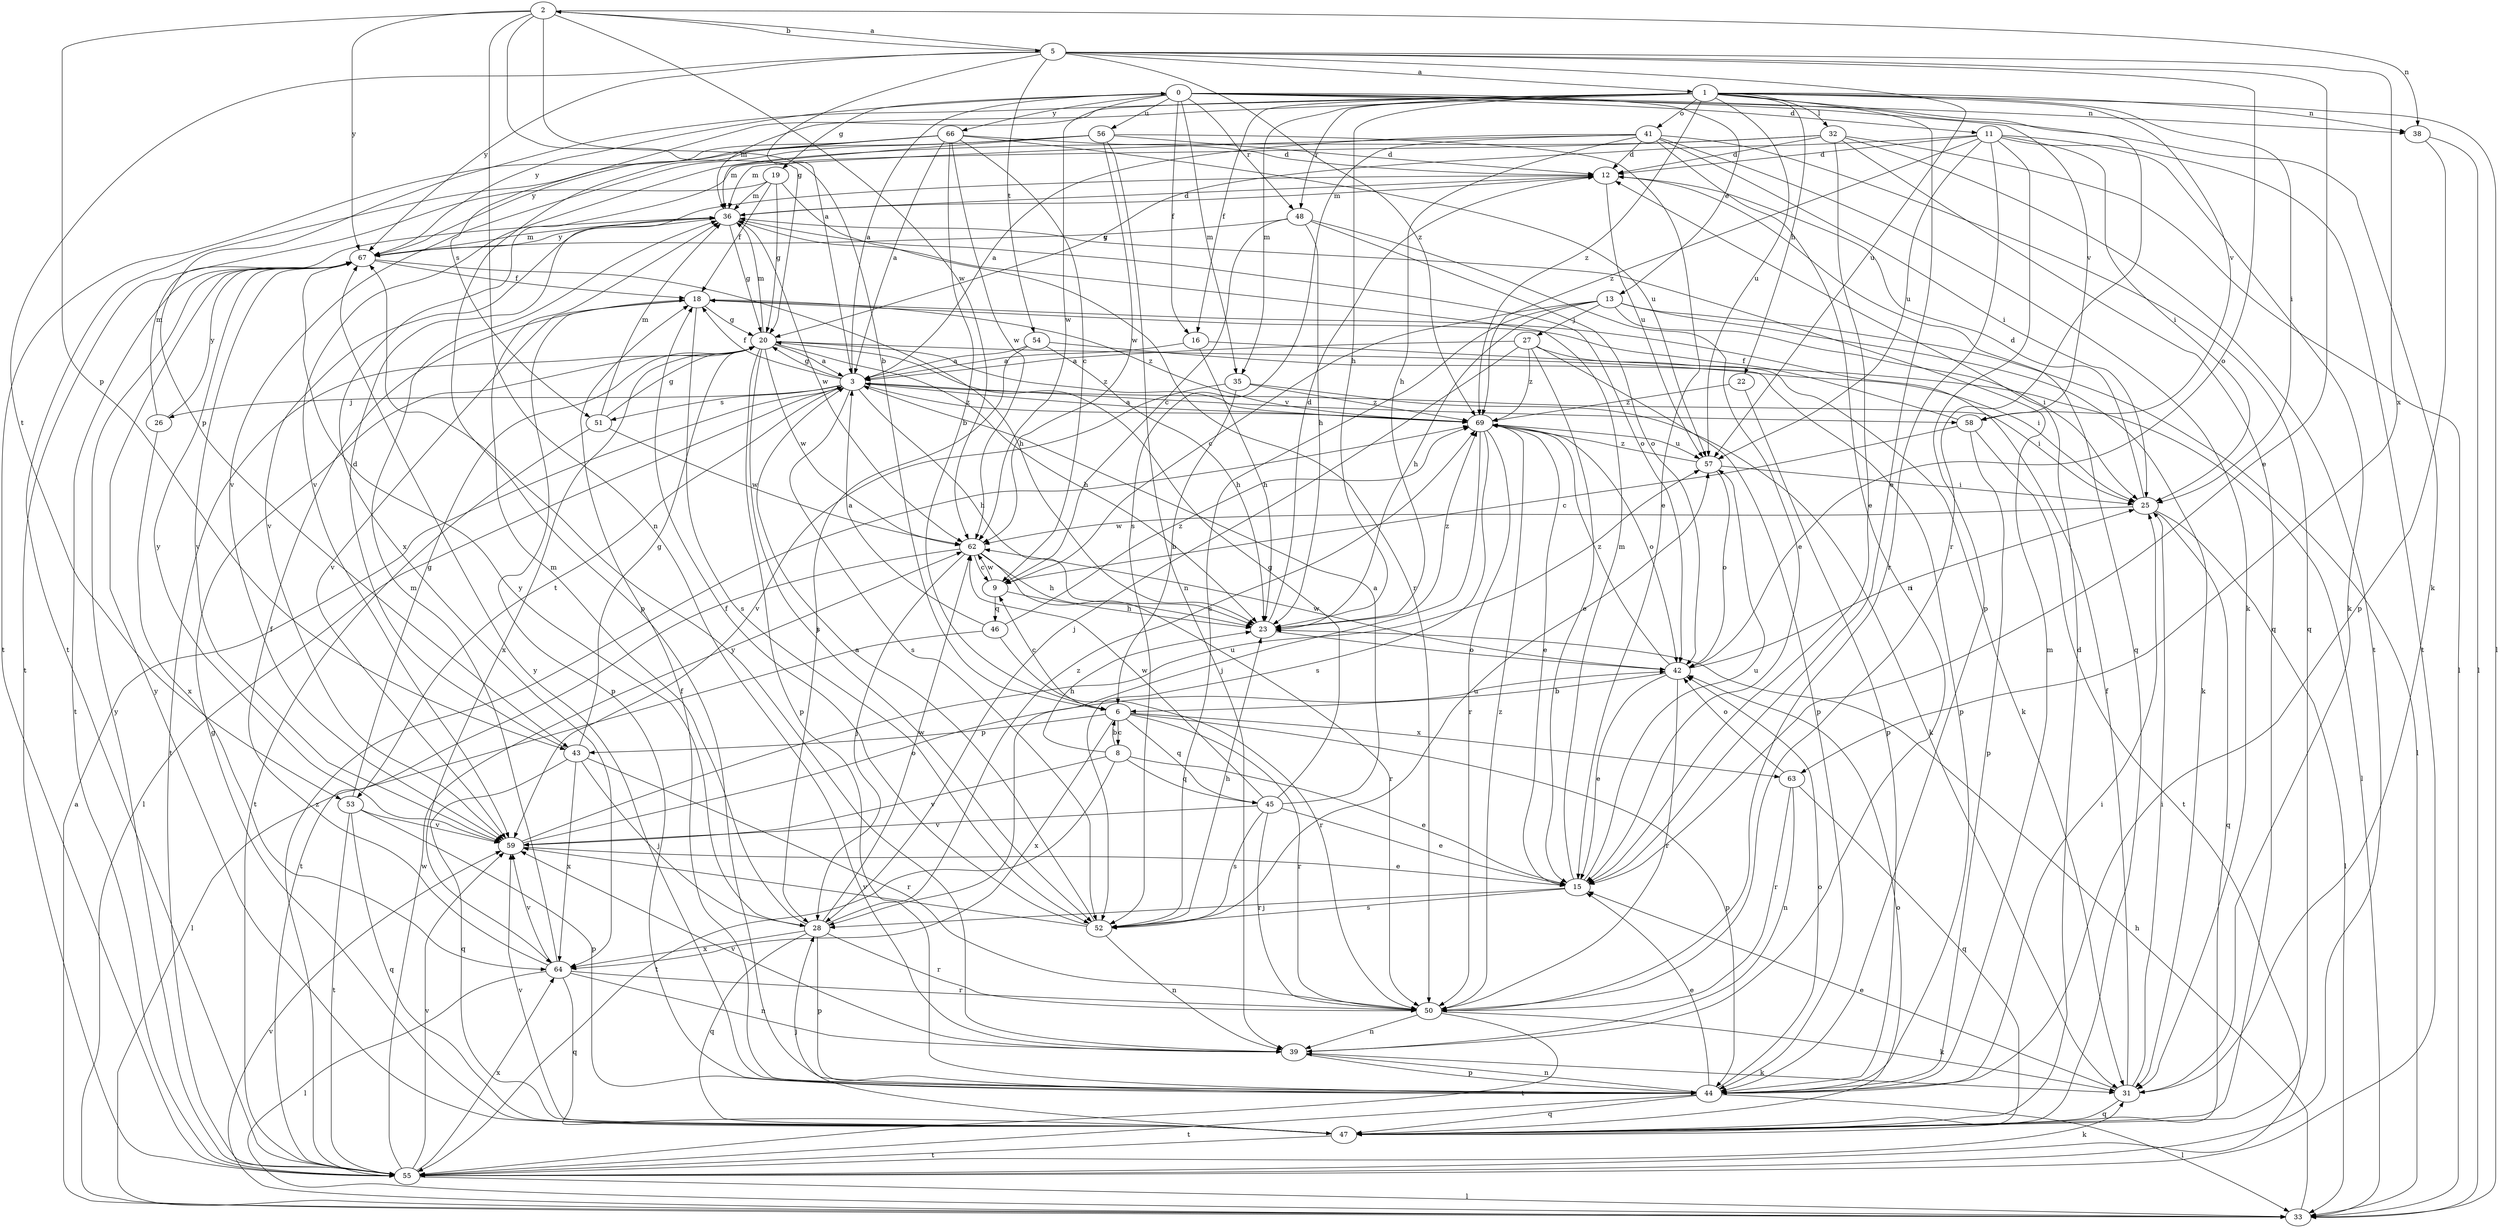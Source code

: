 strict digraph  {
0;
1;
2;
3;
5;
6;
8;
9;
11;
12;
13;
15;
16;
18;
19;
20;
22;
23;
25;
26;
27;
28;
31;
32;
33;
35;
36;
38;
39;
41;
42;
43;
44;
45;
46;
47;
48;
50;
51;
52;
53;
54;
55;
56;
57;
58;
59;
62;
63;
64;
66;
67;
69;
0 -> 11  [label=d];
0 -> 13  [label=e];
0 -> 16  [label=f];
0 -> 19  [label=g];
0 -> 31  [label=k];
0 -> 35  [label=m];
0 -> 38  [label=n];
0 -> 48  [label=r];
0 -> 56  [label=u];
0 -> 58  [label=v];
0 -> 62  [label=w];
0 -> 66  [label=y];
0 -> 67  [label=y];
1 -> 15  [label=e];
1 -> 16  [label=f];
1 -> 22  [label=h];
1 -> 23  [label=h];
1 -> 25  [label=i];
1 -> 32  [label=l];
1 -> 33  [label=l];
1 -> 35  [label=m];
1 -> 36  [label=m];
1 -> 38  [label=n];
1 -> 41  [label=o];
1 -> 43  [label=p];
1 -> 48  [label=r];
1 -> 50  [label=r];
1 -> 51  [label=s];
1 -> 57  [label=u];
1 -> 58  [label=v];
1 -> 69  [label=z];
2 -> 5  [label=b];
2 -> 6  [label=b];
2 -> 20  [label=g];
2 -> 38  [label=n];
2 -> 39  [label=n];
2 -> 43  [label=p];
2 -> 62  [label=w];
2 -> 67  [label=y];
3 -> 0  [label=a];
3 -> 18  [label=f];
3 -> 20  [label=g];
3 -> 23  [label=h];
3 -> 25  [label=i];
3 -> 26  [label=j];
3 -> 33  [label=l];
3 -> 51  [label=s];
3 -> 52  [label=s];
3 -> 53  [label=t];
3 -> 58  [label=v];
3 -> 69  [label=z];
5 -> 1  [label=a];
5 -> 2  [label=a];
5 -> 3  [label=a];
5 -> 15  [label=e];
5 -> 42  [label=o];
5 -> 53  [label=t];
5 -> 54  [label=t];
5 -> 57  [label=u];
5 -> 63  [label=x];
5 -> 67  [label=y];
5 -> 69  [label=z];
6 -> 8  [label=c];
6 -> 9  [label=c];
6 -> 43  [label=p];
6 -> 44  [label=p];
6 -> 45  [label=q];
6 -> 50  [label=r];
6 -> 63  [label=x];
6 -> 64  [label=x];
8 -> 6  [label=b];
8 -> 15  [label=e];
8 -> 23  [label=h];
8 -> 45  [label=q];
8 -> 55  [label=t];
8 -> 59  [label=v];
9 -> 23  [label=h];
9 -> 46  [label=q];
9 -> 62  [label=w];
11 -> 12  [label=d];
11 -> 20  [label=g];
11 -> 25  [label=i];
11 -> 31  [label=k];
11 -> 44  [label=p];
11 -> 50  [label=r];
11 -> 55  [label=t];
11 -> 57  [label=u];
11 -> 69  [label=z];
12 -> 36  [label=m];
12 -> 47  [label=q];
12 -> 57  [label=u];
13 -> 9  [label=c];
13 -> 23  [label=h];
13 -> 25  [label=i];
13 -> 27  [label=j];
13 -> 31  [label=k];
13 -> 33  [label=l];
13 -> 52  [label=s];
15 -> 28  [label=j];
15 -> 36  [label=m];
15 -> 52  [label=s];
15 -> 57  [label=u];
16 -> 3  [label=a];
16 -> 23  [label=h];
16 -> 33  [label=l];
18 -> 20  [label=g];
18 -> 44  [label=p];
18 -> 52  [label=s];
18 -> 59  [label=v];
18 -> 69  [label=z];
19 -> 18  [label=f];
19 -> 20  [label=g];
19 -> 36  [label=m];
19 -> 50  [label=r];
19 -> 55  [label=t];
20 -> 3  [label=a];
20 -> 23  [label=h];
20 -> 25  [label=i];
20 -> 36  [label=m];
20 -> 44  [label=p];
20 -> 52  [label=s];
20 -> 55  [label=t];
20 -> 62  [label=w];
20 -> 64  [label=x];
20 -> 69  [label=z];
22 -> 44  [label=p];
22 -> 69  [label=z];
23 -> 12  [label=d];
23 -> 42  [label=o];
23 -> 69  [label=z];
25 -> 12  [label=d];
25 -> 33  [label=l];
25 -> 47  [label=q];
25 -> 62  [label=w];
26 -> 36  [label=m];
26 -> 64  [label=x];
26 -> 67  [label=y];
27 -> 3  [label=a];
27 -> 15  [label=e];
27 -> 28  [label=j];
27 -> 31  [label=k];
27 -> 44  [label=p];
27 -> 69  [label=z];
28 -> 36  [label=m];
28 -> 44  [label=p];
28 -> 47  [label=q];
28 -> 50  [label=r];
28 -> 62  [label=w];
28 -> 64  [label=x];
28 -> 67  [label=y];
28 -> 69  [label=z];
31 -> 15  [label=e];
31 -> 18  [label=f];
31 -> 25  [label=i];
31 -> 47  [label=q];
32 -> 12  [label=d];
32 -> 15  [label=e];
32 -> 33  [label=l];
32 -> 47  [label=q];
32 -> 55  [label=t];
32 -> 59  [label=v];
32 -> 64  [label=x];
33 -> 3  [label=a];
33 -> 23  [label=h];
33 -> 59  [label=v];
35 -> 6  [label=b];
35 -> 31  [label=k];
35 -> 59  [label=v];
35 -> 69  [label=z];
36 -> 12  [label=d];
36 -> 20  [label=g];
36 -> 42  [label=o];
36 -> 59  [label=v];
36 -> 62  [label=w];
36 -> 67  [label=y];
38 -> 33  [label=l];
38 -> 44  [label=p];
39 -> 31  [label=k];
39 -> 44  [label=p];
39 -> 59  [label=v];
39 -> 67  [label=y];
41 -> 3  [label=a];
41 -> 12  [label=d];
41 -> 23  [label=h];
41 -> 25  [label=i];
41 -> 31  [label=k];
41 -> 36  [label=m];
41 -> 39  [label=n];
41 -> 47  [label=q];
41 -> 52  [label=s];
42 -> 6  [label=b];
42 -> 15  [label=e];
42 -> 25  [label=i];
42 -> 50  [label=r];
42 -> 62  [label=w];
42 -> 69  [label=z];
43 -> 12  [label=d];
43 -> 20  [label=g];
43 -> 28  [label=j];
43 -> 47  [label=q];
43 -> 50  [label=r];
43 -> 64  [label=x];
44 -> 15  [label=e];
44 -> 18  [label=f];
44 -> 25  [label=i];
44 -> 33  [label=l];
44 -> 36  [label=m];
44 -> 39  [label=n];
44 -> 42  [label=o];
44 -> 47  [label=q];
44 -> 55  [label=t];
44 -> 67  [label=y];
45 -> 3  [label=a];
45 -> 15  [label=e];
45 -> 20  [label=g];
45 -> 50  [label=r];
45 -> 52  [label=s];
45 -> 59  [label=v];
45 -> 62  [label=w];
46 -> 3  [label=a];
46 -> 33  [label=l];
46 -> 50  [label=r];
46 -> 69  [label=z];
47 -> 12  [label=d];
47 -> 20  [label=g];
47 -> 28  [label=j];
47 -> 42  [label=o];
47 -> 55  [label=t];
47 -> 59  [label=v];
47 -> 67  [label=y];
48 -> 9  [label=c];
48 -> 15  [label=e];
48 -> 23  [label=h];
48 -> 42  [label=o];
48 -> 67  [label=y];
50 -> 31  [label=k];
50 -> 39  [label=n];
50 -> 55  [label=t];
50 -> 69  [label=z];
51 -> 20  [label=g];
51 -> 36  [label=m];
51 -> 55  [label=t];
51 -> 62  [label=w];
52 -> 3  [label=a];
52 -> 18  [label=f];
52 -> 23  [label=h];
52 -> 39  [label=n];
52 -> 57  [label=u];
52 -> 59  [label=v];
53 -> 20  [label=g];
53 -> 44  [label=p];
53 -> 47  [label=q];
53 -> 55  [label=t];
53 -> 59  [label=v];
54 -> 3  [label=a];
54 -> 23  [label=h];
54 -> 28  [label=j];
54 -> 44  [label=p];
55 -> 31  [label=k];
55 -> 33  [label=l];
55 -> 59  [label=v];
55 -> 62  [label=w];
55 -> 64  [label=x];
55 -> 67  [label=y];
55 -> 69  [label=z];
56 -> 12  [label=d];
56 -> 15  [label=e];
56 -> 36  [label=m];
56 -> 39  [label=n];
56 -> 55  [label=t];
56 -> 59  [label=v];
56 -> 62  [label=w];
57 -> 25  [label=i];
57 -> 42  [label=o];
57 -> 69  [label=z];
58 -> 9  [label=c];
58 -> 18  [label=f];
58 -> 44  [label=p];
58 -> 55  [label=t];
59 -> 15  [label=e];
59 -> 42  [label=o];
59 -> 57  [label=u];
59 -> 67  [label=y];
62 -> 9  [label=c];
62 -> 23  [label=h];
62 -> 28  [label=j];
62 -> 50  [label=r];
62 -> 55  [label=t];
63 -> 39  [label=n];
63 -> 42  [label=o];
63 -> 47  [label=q];
63 -> 50  [label=r];
64 -> 18  [label=f];
64 -> 33  [label=l];
64 -> 36  [label=m];
64 -> 39  [label=n];
64 -> 47  [label=q];
64 -> 50  [label=r];
64 -> 59  [label=v];
66 -> 3  [label=a];
66 -> 6  [label=b];
66 -> 9  [label=c];
66 -> 12  [label=d];
66 -> 44  [label=p];
66 -> 55  [label=t];
66 -> 57  [label=u];
66 -> 62  [label=w];
66 -> 67  [label=y];
67 -> 18  [label=f];
67 -> 23  [label=h];
67 -> 36  [label=m];
67 -> 55  [label=t];
67 -> 59  [label=v];
69 -> 3  [label=a];
69 -> 15  [label=e];
69 -> 28  [label=j];
69 -> 42  [label=o];
69 -> 50  [label=r];
69 -> 52  [label=s];
69 -> 57  [label=u];
}
